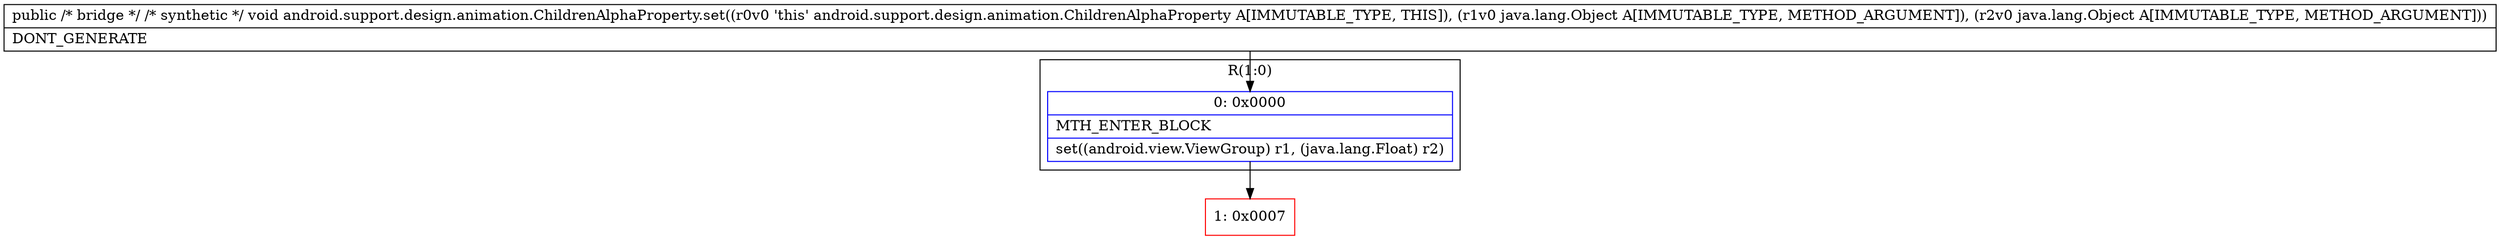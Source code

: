 digraph "CFG forandroid.support.design.animation.ChildrenAlphaProperty.set(Ljava\/lang\/Object;Ljava\/lang\/Object;)V" {
subgraph cluster_Region_1228585235 {
label = "R(1:0)";
node [shape=record,color=blue];
Node_0 [shape=record,label="{0\:\ 0x0000|MTH_ENTER_BLOCK\l|set((android.view.ViewGroup) r1, (java.lang.Float) r2)\l}"];
}
Node_1 [shape=record,color=red,label="{1\:\ 0x0007}"];
MethodNode[shape=record,label="{public \/* bridge *\/ \/* synthetic *\/ void android.support.design.animation.ChildrenAlphaProperty.set((r0v0 'this' android.support.design.animation.ChildrenAlphaProperty A[IMMUTABLE_TYPE, THIS]), (r1v0 java.lang.Object A[IMMUTABLE_TYPE, METHOD_ARGUMENT]), (r2v0 java.lang.Object A[IMMUTABLE_TYPE, METHOD_ARGUMENT]))  | DONT_GENERATE\l}"];
MethodNode -> Node_0;
Node_0 -> Node_1;
}

